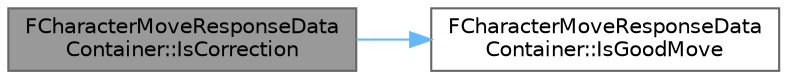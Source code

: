 digraph "FCharacterMoveResponseDataContainer::IsCorrection"
{
 // INTERACTIVE_SVG=YES
 // LATEX_PDF_SIZE
  bgcolor="transparent";
  edge [fontname=Helvetica,fontsize=10,labelfontname=Helvetica,labelfontsize=10];
  node [fontname=Helvetica,fontsize=10,shape=box,height=0.2,width=0.4];
  rankdir="LR";
  Node1 [id="Node000001",label="FCharacterMoveResponseData\lContainer::IsCorrection",height=0.2,width=0.4,color="gray40", fillcolor="grey60", style="filled", fontcolor="black",tooltip=" "];
  Node1 -> Node2 [id="edge1_Node000001_Node000002",color="steelblue1",style="solid",tooltip=" "];
  Node2 [id="Node000002",label="FCharacterMoveResponseData\lContainer::IsGoodMove",height=0.2,width=0.4,color="grey40", fillcolor="white", style="filled",URL="$da/d86/structFCharacterMoveResponseDataContainer.html#a64a2bcb4a0bf796c3a4e7eb6fdbda6c5",tooltip=" "];
}
